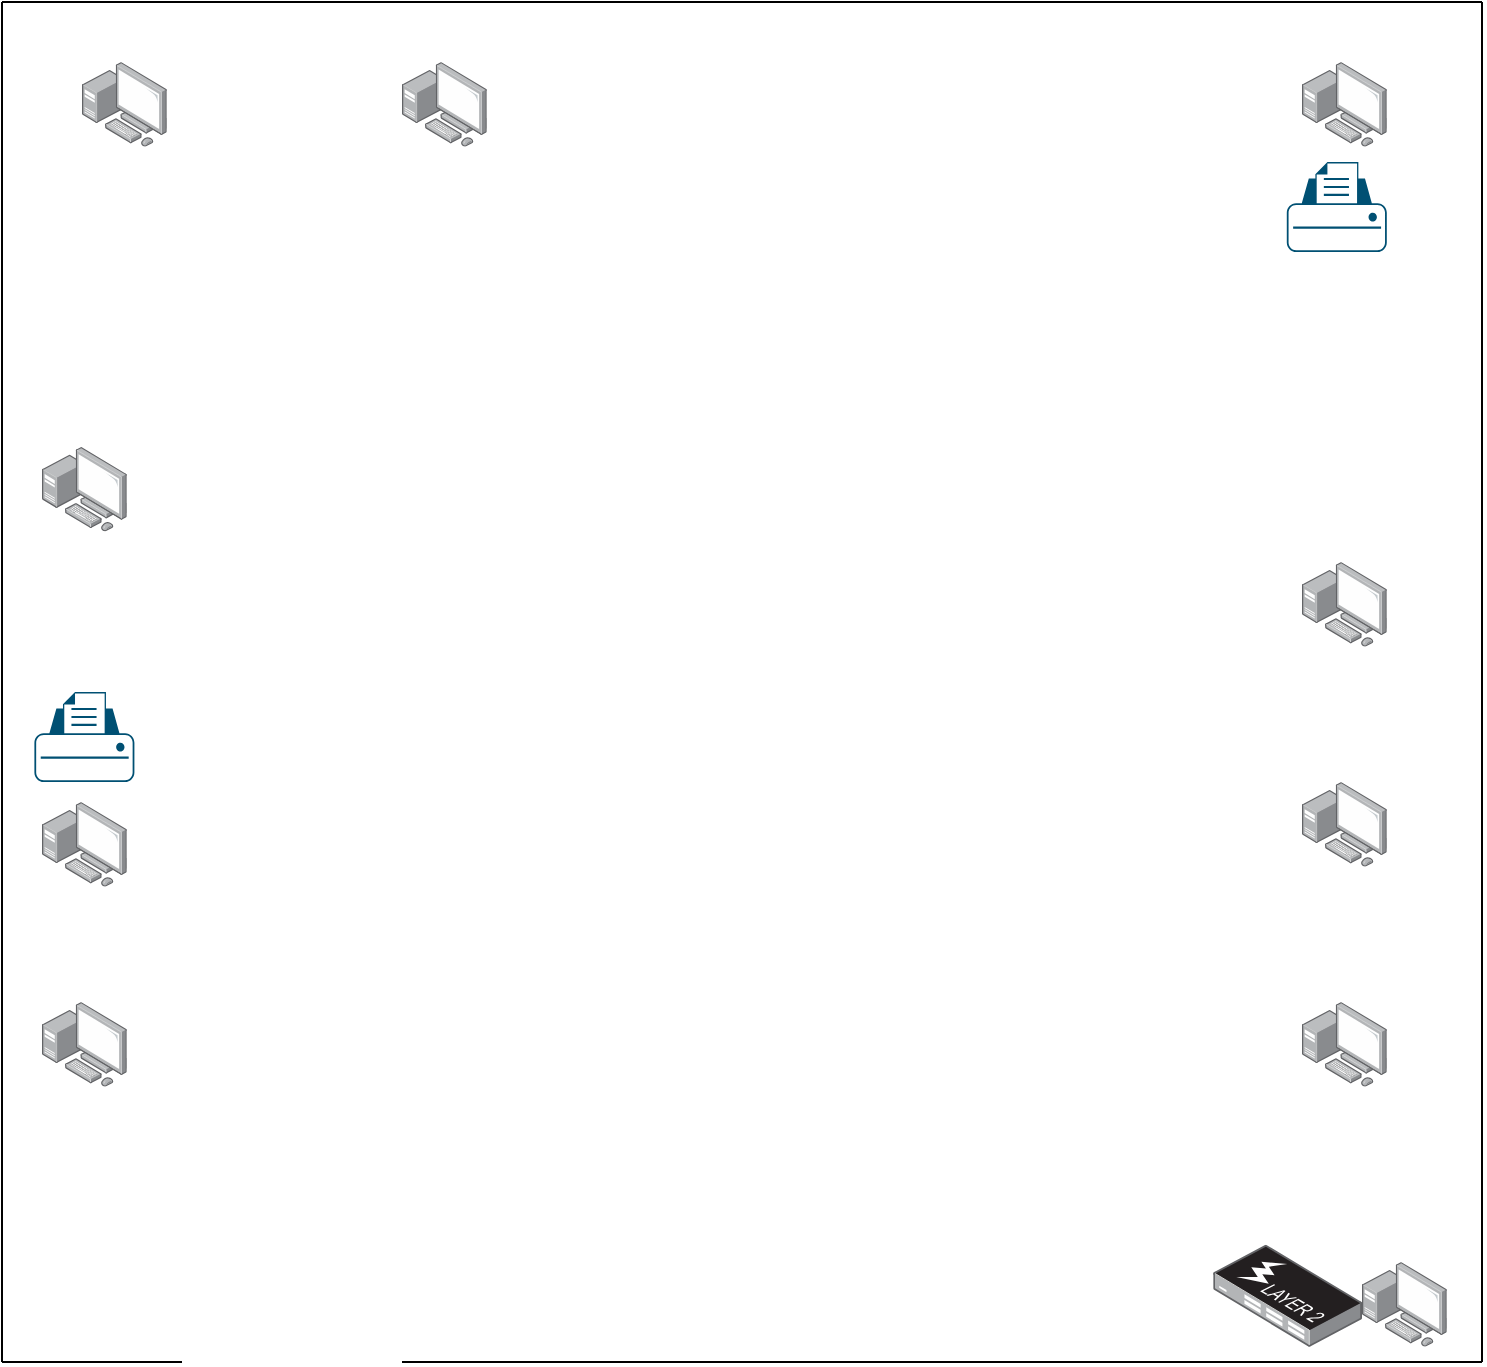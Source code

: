 <mxfile version="22.1.11" type="github">
  <diagram name="Page-1" id="A9nNWPf0T-eDOdcRiyWC">
    <mxGraphModel dx="794" dy="718" grid="1" gridSize="10" guides="1" tooltips="1" connect="1" arrows="1" fold="1" page="1" pageScale="1" pageWidth="850" pageHeight="1100" math="0" shadow="0">
      <root>
        <mxCell id="0" />
        <mxCell id="1" parent="0" />
        <mxCell id="9b6aUP7OF-jvF8b9pPk9-1" value="" style="endArrow=none;html=1;rounded=0;" edge="1" parent="1">
          <mxGeometry width="50" height="50" relative="1" as="geometry">
            <mxPoint x="240" y="720" as="sourcePoint" />
            <mxPoint x="780" y="720" as="targetPoint" />
          </mxGeometry>
        </mxCell>
        <mxCell id="9b6aUP7OF-jvF8b9pPk9-2" value="" style="endArrow=none;html=1;rounded=0;" edge="1" parent="1">
          <mxGeometry width="50" height="50" relative="1" as="geometry">
            <mxPoint x="780" y="720" as="sourcePoint" />
            <mxPoint x="780" y="40" as="targetPoint" />
          </mxGeometry>
        </mxCell>
        <mxCell id="9b6aUP7OF-jvF8b9pPk9-4" value="" style="endArrow=none;html=1;rounded=0;" edge="1" parent="1">
          <mxGeometry width="50" height="50" relative="1" as="geometry">
            <mxPoint x="40" y="720" as="sourcePoint" />
            <mxPoint x="40" y="40" as="targetPoint" />
          </mxGeometry>
        </mxCell>
        <mxCell id="9b6aUP7OF-jvF8b9pPk9-5" value="" style="endArrow=none;html=1;rounded=0;" edge="1" parent="1">
          <mxGeometry width="50" height="50" relative="1" as="geometry">
            <mxPoint x="40" y="720" as="sourcePoint" />
            <mxPoint x="130" y="720" as="targetPoint" />
          </mxGeometry>
        </mxCell>
        <mxCell id="9b6aUP7OF-jvF8b9pPk9-6" value="" style="image;points=[];aspect=fixed;html=1;align=center;shadow=0;dashed=0;image=img/lib/allied_telesis/computer_and_terminals/Personal_Computer_with_Server.svg;" vertex="1" parent="1">
          <mxGeometry x="60" y="540" width="42.4" height="42.4" as="geometry" />
        </mxCell>
        <mxCell id="9b6aUP7OF-jvF8b9pPk9-7" value="" style="image;points=[];aspect=fixed;html=1;align=center;shadow=0;dashed=0;image=img/lib/allied_telesis/computer_and_terminals/Personal_Computer_with_Server.svg;" vertex="1" parent="1">
          <mxGeometry x="690" y="540" width="42.4" height="42.4" as="geometry" />
        </mxCell>
        <mxCell id="9b6aUP7OF-jvF8b9pPk9-8" value="" style="image;points=[];aspect=fixed;html=1;align=center;shadow=0;dashed=0;image=img/lib/allied_telesis/computer_and_terminals/Personal_Computer_with_Server.svg;" vertex="1" parent="1">
          <mxGeometry x="690" y="430" width="42.4" height="42.4" as="geometry" />
        </mxCell>
        <mxCell id="9b6aUP7OF-jvF8b9pPk9-9" value="" style="image;points=[];aspect=fixed;html=1;align=center;shadow=0;dashed=0;image=img/lib/allied_telesis/computer_and_terminals/Personal_Computer_with_Server.svg;" vertex="1" parent="1">
          <mxGeometry x="690" y="320" width="42.4" height="42.4" as="geometry" />
        </mxCell>
        <mxCell id="9b6aUP7OF-jvF8b9pPk9-10" value="" style="image;points=[];aspect=fixed;html=1;align=center;shadow=0;dashed=0;image=img/lib/allied_telesis/computer_and_terminals/Personal_Computer_with_Server.svg;" vertex="1" parent="1">
          <mxGeometry x="240" y="70" width="42.4" height="42.4" as="geometry" />
        </mxCell>
        <mxCell id="9b6aUP7OF-jvF8b9pPk9-11" value="" style="image;points=[];aspect=fixed;html=1;align=center;shadow=0;dashed=0;image=img/lib/allied_telesis/computer_and_terminals/Personal_Computer_with_Server.svg;" vertex="1" parent="1">
          <mxGeometry x="690" y="70" width="42.4" height="42.4" as="geometry" />
        </mxCell>
        <mxCell id="9b6aUP7OF-jvF8b9pPk9-12" value="" style="image;points=[];aspect=fixed;html=1;align=center;shadow=0;dashed=0;image=img/lib/allied_telesis/computer_and_terminals/Personal_Computer_with_Server.svg;" vertex="1" parent="1">
          <mxGeometry x="60" y="440" width="42.4" height="42.4" as="geometry" />
        </mxCell>
        <mxCell id="9b6aUP7OF-jvF8b9pPk9-13" value="" style="image;points=[];aspect=fixed;html=1;align=center;shadow=0;dashed=0;image=img/lib/allied_telesis/computer_and_terminals/Personal_Computer_with_Server.svg;" vertex="1" parent="1">
          <mxGeometry x="80" y="70" width="42.4" height="42.4" as="geometry" />
        </mxCell>
        <mxCell id="9b6aUP7OF-jvF8b9pPk9-14" value="" style="image;points=[];aspect=fixed;html=1;align=center;shadow=0;dashed=0;image=img/lib/allied_telesis/computer_and_terminals/Personal_Computer_with_Server.svg;" vertex="1" parent="1">
          <mxGeometry x="60" y="262.4" width="42.4" height="42.4" as="geometry" />
        </mxCell>
        <mxCell id="9b6aUP7OF-jvF8b9pPk9-15" value="" style="points=[[0.22,0.185,0],[0.5,0,0],[0.78,0.185,0],[0.975,0.49,0],[1,0.73,0],[0.975,0.97,0],[0.5,1,0],[0.025,0.97,0],[0,0.73,0],[0.025,0.49,0]];verticalLabelPosition=bottom;sketch=0;html=1;verticalAlign=top;aspect=fixed;align=center;pointerEvents=1;shape=mxgraph.cisco19.printer;fillColor=#005073;strokeColor=none;" vertex="1" parent="1">
          <mxGeometry x="682.4" y="120" width="50" height="45" as="geometry" />
        </mxCell>
        <mxCell id="9b6aUP7OF-jvF8b9pPk9-17" value="" style="points=[[0.22,0.185,0],[0.5,0,0],[0.78,0.185,0],[0.975,0.49,0],[1,0.73,0],[0.975,0.97,0],[0.5,1,0],[0.025,0.97,0],[0,0.73,0],[0.025,0.49,0]];verticalLabelPosition=bottom;sketch=0;html=1;verticalAlign=top;aspect=fixed;align=center;pointerEvents=1;shape=mxgraph.cisco19.printer;fillColor=#005073;strokeColor=none;" vertex="1" parent="1">
          <mxGeometry x="56.2" y="385" width="50" height="45" as="geometry" />
        </mxCell>
        <mxCell id="9b6aUP7OF-jvF8b9pPk9-19" value="" style="image;points=[];aspect=fixed;html=1;align=center;shadow=0;dashed=0;image=img/lib/allied_telesis/computer_and_terminals/Personal_Computer_with_Server.svg;" vertex="1" parent="1">
          <mxGeometry x="720" y="670" width="42.4" height="42.4" as="geometry" />
        </mxCell>
        <mxCell id="9b6aUP7OF-jvF8b9pPk9-21" value="" style="image;points=[];aspect=fixed;html=1;align=center;shadow=0;dashed=0;image=img/lib/allied_telesis/switch/Switch_24_port_L2_POE.svg;" vertex="1" parent="1">
          <mxGeometry x="645.6" y="661.4" width="74.4" height="51" as="geometry" />
        </mxCell>
        <mxCell id="9b6aUP7OF-jvF8b9pPk9-22" value="" style="endArrow=none;html=1;rounded=0;" edge="1" parent="1">
          <mxGeometry width="50" height="50" relative="1" as="geometry">
            <mxPoint x="40" y="40" as="sourcePoint" />
            <mxPoint x="780" y="40" as="targetPoint" />
          </mxGeometry>
        </mxCell>
      </root>
    </mxGraphModel>
  </diagram>
</mxfile>

